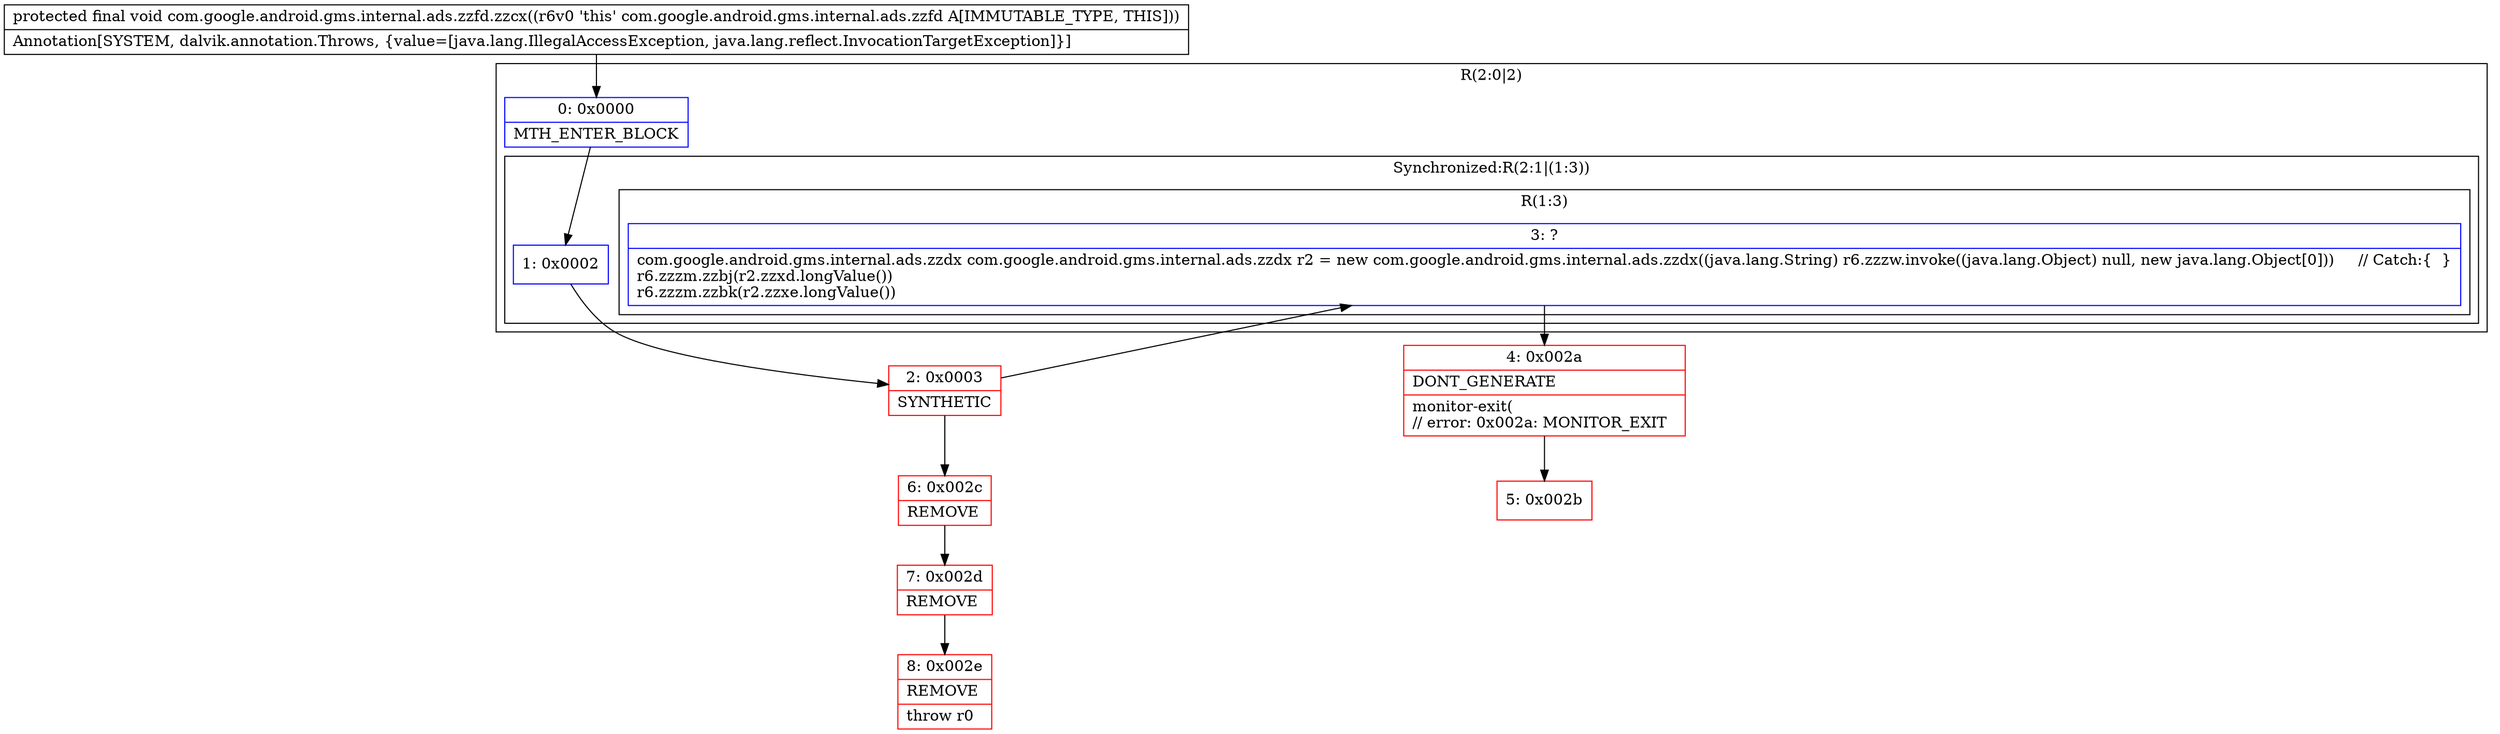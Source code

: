 digraph "CFG forcom.google.android.gms.internal.ads.zzfd.zzcx()V" {
subgraph cluster_Region_1873531798 {
label = "R(2:0|2)";
node [shape=record,color=blue];
Node_0 [shape=record,label="{0\:\ 0x0000|MTH_ENTER_BLOCK\l}"];
subgraph cluster_SynchronizedRegion_1498451492 {
label = "Synchronized:R(2:1|(1:3))";
node [shape=record,color=blue];
Node_1 [shape=record,label="{1\:\ 0x0002}"];
subgraph cluster_Region_1593363516 {
label = "R(1:3)";
node [shape=record,color=blue];
Node_3 [shape=record,label="{3\:\ ?|com.google.android.gms.internal.ads.zzdx com.google.android.gms.internal.ads.zzdx r2 = new com.google.android.gms.internal.ads.zzdx((java.lang.String) r6.zzzw.invoke((java.lang.Object) null, new java.lang.Object[0]))     \/\/ Catch:\{  \}\lr6.zzzm.zzbj(r2.zzxd.longValue())\lr6.zzzm.zzbk(r2.zzxe.longValue())\l}"];
}
}
}
Node_2 [shape=record,color=red,label="{2\:\ 0x0003|SYNTHETIC\l}"];
Node_4 [shape=record,color=red,label="{4\:\ 0x002a|DONT_GENERATE\l|monitor\-exit(\l\/\/ error: 0x002a: MONITOR_EXIT  \l}"];
Node_5 [shape=record,color=red,label="{5\:\ 0x002b}"];
Node_6 [shape=record,color=red,label="{6\:\ 0x002c|REMOVE\l}"];
Node_7 [shape=record,color=red,label="{7\:\ 0x002d|REMOVE\l}"];
Node_8 [shape=record,color=red,label="{8\:\ 0x002e|REMOVE\l|throw r0\l}"];
MethodNode[shape=record,label="{protected final void com.google.android.gms.internal.ads.zzfd.zzcx((r6v0 'this' com.google.android.gms.internal.ads.zzfd A[IMMUTABLE_TYPE, THIS]))  | Annotation[SYSTEM, dalvik.annotation.Throws, \{value=[java.lang.IllegalAccessException, java.lang.reflect.InvocationTargetException]\}]\l}"];
MethodNode -> Node_0;
Node_0 -> Node_1;
Node_1 -> Node_2;
Node_3 -> Node_4;
Node_2 -> Node_3;
Node_2 -> Node_6;
Node_4 -> Node_5;
Node_6 -> Node_7;
Node_7 -> Node_8;
}

